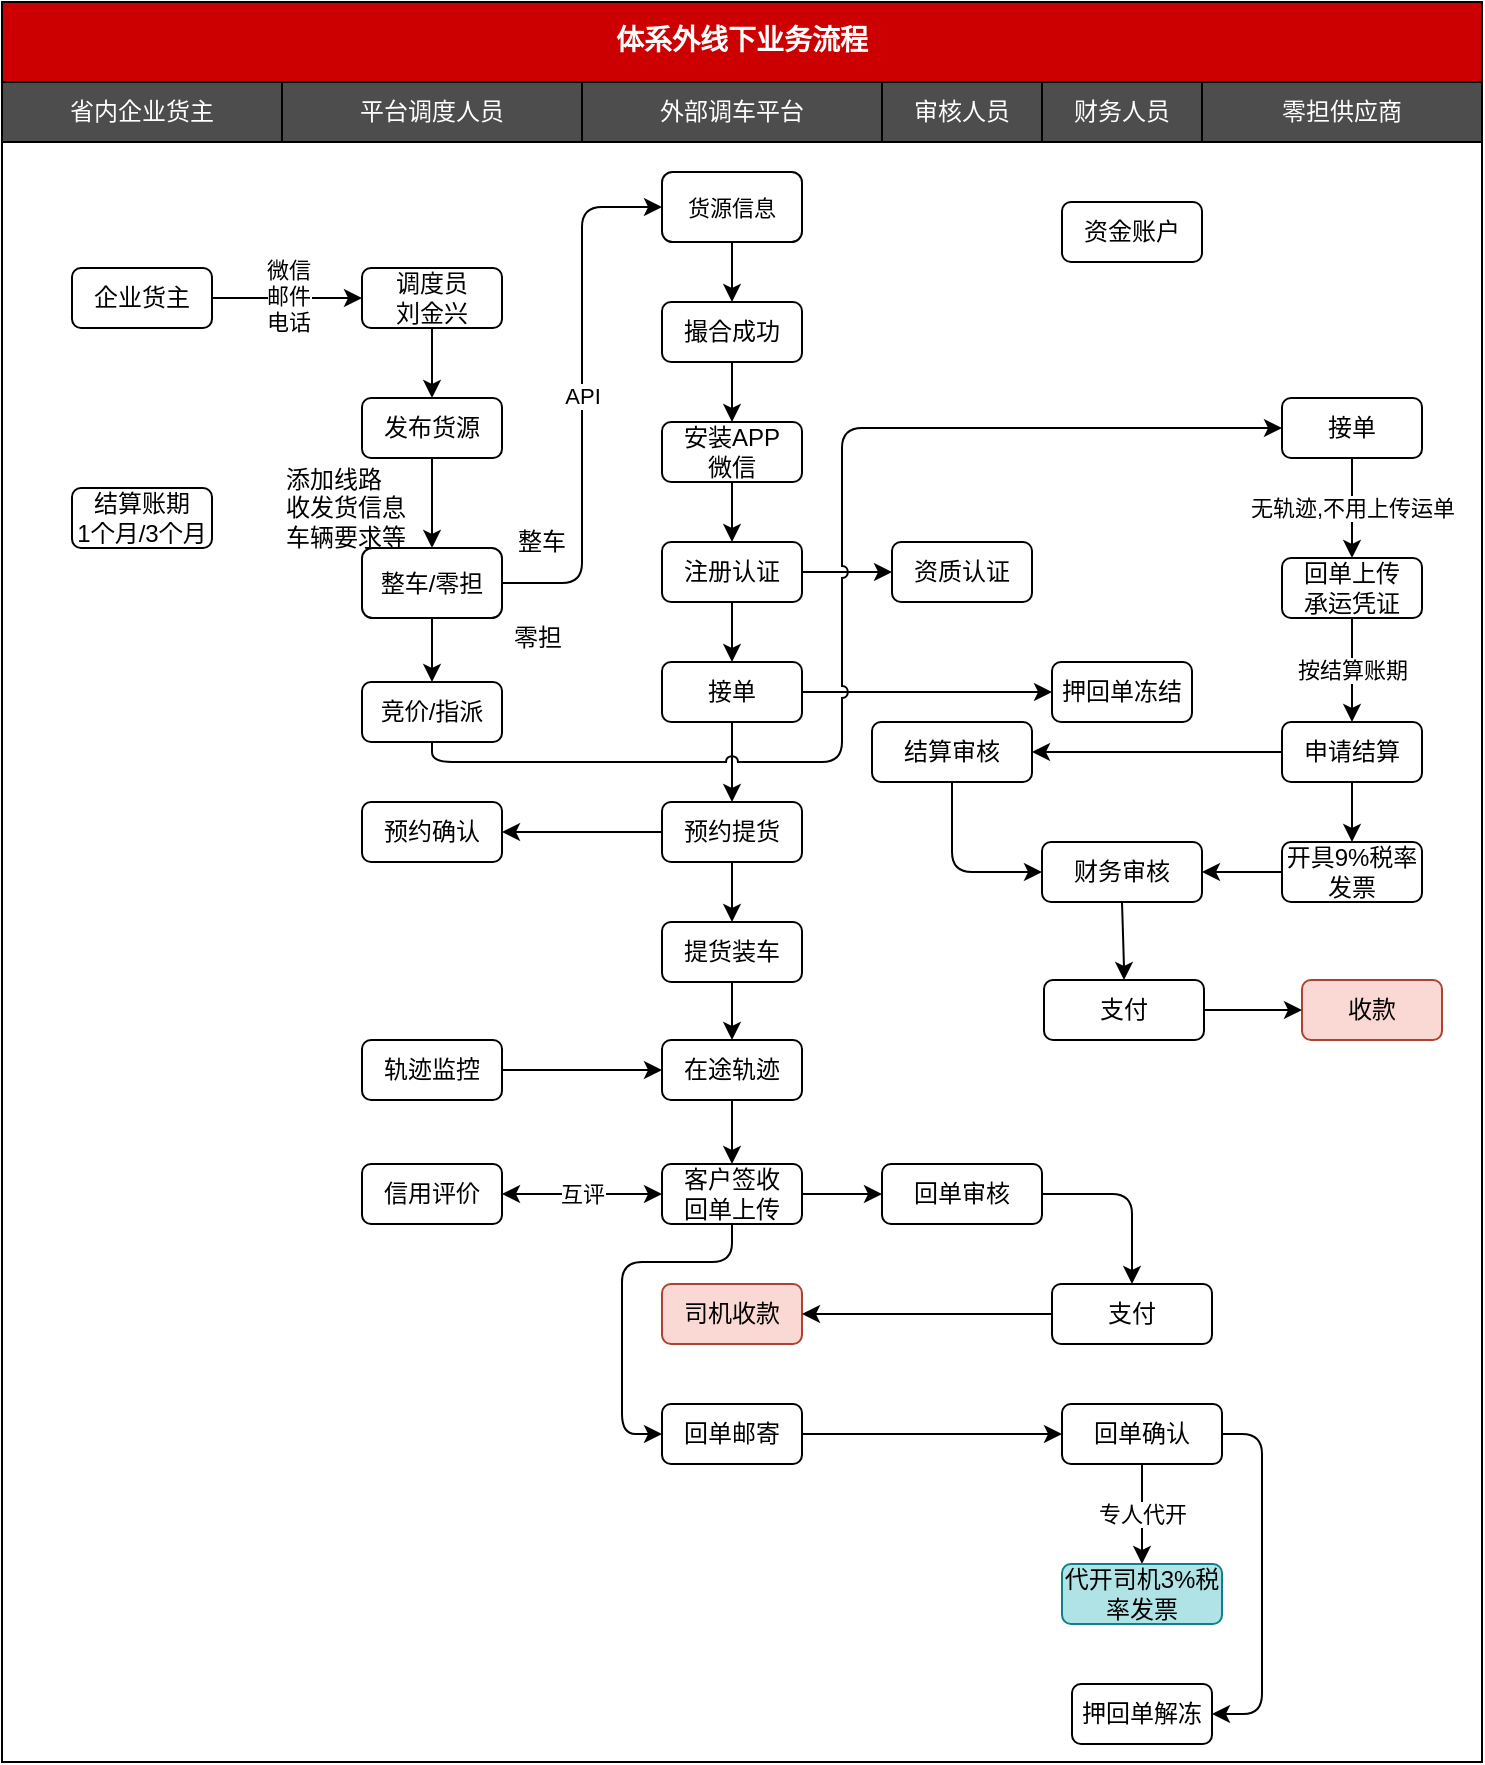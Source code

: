 <mxfile version="12.4.7" type="github">
  <diagram id="GqhF5LSO889hNfZmh-d_" name="第 1 页">
    <mxGraphModel dx="854" dy="478" grid="1" gridSize="10" guides="1" tooltips="1" connect="1" arrows="1" fold="1" page="1" pageScale="1" pageWidth="827" pageHeight="1169" math="0" shadow="0">
      <root>
        <mxCell id="0"/>
        <mxCell id="1" parent="0"/>
        <mxCell id="aDIp891v4BjhqhOBZq3--1" value="" style="rounded=0;whiteSpace=wrap;html=1;fontFamily=Courier New;fontColor=#000000;" vertex="1" parent="1">
          <mxGeometry x="60" y="120" width="740" height="810" as="geometry"/>
        </mxCell>
        <mxCell id="aDIp891v4BjhqhOBZq3--2" value="平台调度人员" style="rounded=0;whiteSpace=wrap;html=1;fillColor=#4D4D4D;fontColor=#FFFFFF;" vertex="1" parent="1">
          <mxGeometry x="200" y="90" width="150" height="30" as="geometry"/>
        </mxCell>
        <mxCell id="aDIp891v4BjhqhOBZq3--3" value="&lt;span style=&quot;white-space: normal&quot;&gt;外部调车平台&lt;/span&gt;" style="rounded=0;whiteSpace=wrap;html=1;fillColor=#4D4D4D;fontColor=#FFFFFF;" vertex="1" parent="1">
          <mxGeometry x="350" y="90" width="150" height="30" as="geometry"/>
        </mxCell>
        <mxCell id="aDIp891v4BjhqhOBZq3--4" value="审核人员" style="rounded=0;whiteSpace=wrap;html=1;fillColor=#4D4D4D;fontColor=#FFFFFF;" vertex="1" parent="1">
          <mxGeometry x="500" y="90" width="80" height="30" as="geometry"/>
        </mxCell>
        <mxCell id="aDIp891v4BjhqhOBZq3--5" value="体系外线下业务流程" style="rounded=0;whiteSpace=wrap;html=1;fillColor=#CC0000;fontColor=#FFFFFF;fontSize=14;fontStyle=1;fontFamily=Courier New;" vertex="1" parent="1">
          <mxGeometry x="60" y="50" width="740" height="40" as="geometry"/>
        </mxCell>
        <mxCell id="aDIp891v4BjhqhOBZq3--6" value="企业货主" style="rounded=1;whiteSpace=wrap;html=1;" vertex="1" parent="1">
          <mxGeometry x="95" y="183" width="70" height="30" as="geometry"/>
        </mxCell>
        <mxCell id="aDIp891v4BjhqhOBZq3--7" value="省内企业货主" style="rounded=0;whiteSpace=wrap;html=1;fillColor=#4D4D4D;fontColor=#FFFFFF;" vertex="1" parent="1">
          <mxGeometry x="60" y="90" width="140" height="30" as="geometry"/>
        </mxCell>
        <mxCell id="aDIp891v4BjhqhOBZq3--59" style="edgeStyle=orthogonalEdgeStyle;rounded=0;orthogonalLoop=1;jettySize=auto;html=1;entryX=0.5;entryY=0;entryDx=0;entryDy=0;" edge="1" parent="1" source="aDIp891v4BjhqhOBZq3--11" target="aDIp891v4BjhqhOBZq3--58">
          <mxGeometry relative="1" as="geometry"/>
        </mxCell>
        <mxCell id="aDIp891v4BjhqhOBZq3--11" value="调度员&lt;br&gt;刘金兴" style="rounded=1;whiteSpace=wrap;html=1;" vertex="1" parent="1">
          <mxGeometry x="240" y="183" width="70" height="30" as="geometry"/>
        </mxCell>
        <mxCell id="aDIp891v4BjhqhOBZq3--12" value="零担供应商" style="rounded=0;whiteSpace=wrap;html=1;fillColor=#4D4D4D;fontColor=#FFFFFF;" vertex="1" parent="1">
          <mxGeometry x="660" y="90" width="140" height="30" as="geometry"/>
        </mxCell>
        <mxCell id="aDIp891v4BjhqhOBZq3--13" value="微信&lt;br&gt;邮件&lt;br&gt;电话" style="edgeStyle=orthogonalEdgeStyle;rounded=1;orthogonalLoop=1;jettySize=auto;html=1;strokeWidth=1;fontFamily=Courier New;fontColor=#000000;entryX=0;entryY=0.5;entryDx=0;entryDy=0;exitX=1;exitY=0.5;exitDx=0;exitDy=0;strokeColor=#000000;" edge="1" parent="1" source="aDIp891v4BjhqhOBZq3--6" target="aDIp891v4BjhqhOBZq3--11">
          <mxGeometry relative="1" as="geometry">
            <Array as="points">
              <mxPoint x="230" y="198"/>
              <mxPoint x="230" y="198"/>
            </Array>
          </mxGeometry>
        </mxCell>
        <mxCell id="aDIp891v4BjhqhOBZq3--14" value="按结算账期" style="edgeStyle=orthogonalEdgeStyle;rounded=1;comic=0;jumpStyle=gap;jumpSize=6;orthogonalLoop=1;jettySize=auto;html=1;shadow=0;exitX=0.5;exitY=1;exitDx=0;exitDy=0;" edge="1" parent="1" source="aDIp891v4BjhqhOBZq3--98" target="aDIp891v4BjhqhOBZq3--19">
          <mxGeometry relative="1" as="geometry">
            <mxPoint x="735" y="340" as="sourcePoint"/>
          </mxGeometry>
        </mxCell>
        <mxCell id="aDIp891v4BjhqhOBZq3--136" style="edgeStyle=orthogonalEdgeStyle;rounded=1;jumpStyle=arc;orthogonalLoop=1;jettySize=auto;html=1;entryX=1;entryY=0.5;entryDx=0;entryDy=0;" edge="1" parent="1" source="aDIp891v4BjhqhOBZq3--19" target="aDIp891v4BjhqhOBZq3--25">
          <mxGeometry relative="1" as="geometry"/>
        </mxCell>
        <mxCell id="aDIp891v4BjhqhOBZq3--145" style="edgeStyle=orthogonalEdgeStyle;rounded=1;jumpStyle=arc;orthogonalLoop=1;jettySize=auto;html=1;" edge="1" parent="1" source="aDIp891v4BjhqhOBZq3--19" target="aDIp891v4BjhqhOBZq3--140">
          <mxGeometry relative="1" as="geometry"/>
        </mxCell>
        <mxCell id="aDIp891v4BjhqhOBZq3--19" value="申请结算" style="rounded=1;whiteSpace=wrap;html=1;" vertex="1" parent="1">
          <mxGeometry x="700" y="410" width="70" height="30" as="geometry"/>
        </mxCell>
        <mxCell id="aDIp891v4BjhqhOBZq3--138" style="edgeStyle=orthogonalEdgeStyle;rounded=1;jumpStyle=arc;orthogonalLoop=1;jettySize=auto;html=1;entryX=0;entryY=0.5;entryDx=0;entryDy=0;exitX=0.5;exitY=1;exitDx=0;exitDy=0;" edge="1" parent="1" source="aDIp891v4BjhqhOBZq3--25" target="aDIp891v4BjhqhOBZq3--37">
          <mxGeometry relative="1" as="geometry"/>
        </mxCell>
        <mxCell id="aDIp891v4BjhqhOBZq3--25" value="结算审核" style="rounded=1;whiteSpace=wrap;html=1;" vertex="1" parent="1">
          <mxGeometry x="495" y="410" width="80" height="30" as="geometry"/>
        </mxCell>
        <mxCell id="aDIp891v4BjhqhOBZq3--26" value="结算账期&lt;br&gt;1个月/3个月" style="rounded=1;whiteSpace=wrap;html=1;" vertex="1" parent="1">
          <mxGeometry x="95" y="293" width="70" height="30" as="geometry"/>
        </mxCell>
        <mxCell id="aDIp891v4BjhqhOBZq3--69" style="edgeStyle=orthogonalEdgeStyle;rounded=1;orthogonalLoop=1;jettySize=auto;html=1;entryX=0.5;entryY=0;entryDx=0;entryDy=0;" edge="1" parent="1" source="aDIp891v4BjhqhOBZq3--30" target="aDIp891v4BjhqhOBZq3--68">
          <mxGeometry relative="1" as="geometry"/>
        </mxCell>
        <mxCell id="aDIp891v4BjhqhOBZq3--30" value="撮合成功" style="rounded=1;whiteSpace=wrap;html=1;" vertex="1" parent="1">
          <mxGeometry x="390" y="200" width="70" height="30" as="geometry"/>
        </mxCell>
        <mxCell id="aDIp891v4BjhqhOBZq3--104" style="edgeStyle=orthogonalEdgeStyle;rounded=1;orthogonalLoop=1;jettySize=auto;html=1;" edge="1" parent="1" source="aDIp891v4BjhqhOBZq3--32" target="aDIp891v4BjhqhOBZq3--74">
          <mxGeometry relative="1" as="geometry"/>
        </mxCell>
        <mxCell id="aDIp891v4BjhqhOBZq3--111" style="edgeStyle=orthogonalEdgeStyle;rounded=1;jumpStyle=arc;orthogonalLoop=1;jettySize=auto;html=1;entryX=0;entryY=0.5;entryDx=0;entryDy=0;" edge="1" parent="1" source="aDIp891v4BjhqhOBZq3--32" target="aDIp891v4BjhqhOBZq3--72">
          <mxGeometry relative="1" as="geometry"/>
        </mxCell>
        <mxCell id="aDIp891v4BjhqhOBZq3--32" value="注册认证" style="rounded=1;whiteSpace=wrap;html=1;" vertex="1" parent="1">
          <mxGeometry x="390" y="320" width="70" height="30" as="geometry"/>
        </mxCell>
        <mxCell id="aDIp891v4BjhqhOBZq3--70" style="edgeStyle=orthogonalEdgeStyle;rounded=1;orthogonalLoop=1;jettySize=auto;html=1;entryX=0;entryY=0.5;entryDx=0;entryDy=0;" edge="1" parent="1" source="aDIp891v4BjhqhOBZq3--35" target="aDIp891v4BjhqhOBZq3--44">
          <mxGeometry relative="1" as="geometry"/>
        </mxCell>
        <mxCell id="aDIp891v4BjhqhOBZq3--153" style="edgeStyle=orthogonalEdgeStyle;rounded=1;jumpStyle=arc;orthogonalLoop=1;jettySize=auto;html=1;entryX=0;entryY=0.5;entryDx=0;entryDy=0;startArrow=none;startFill=0;" edge="1" parent="1" source="aDIp891v4BjhqhOBZq3--35" target="aDIp891v4BjhqhOBZq3--47">
          <mxGeometry relative="1" as="geometry">
            <Array as="points">
              <mxPoint x="425" y="680"/>
              <mxPoint x="370" y="680"/>
              <mxPoint x="370" y="766"/>
            </Array>
          </mxGeometry>
        </mxCell>
        <mxCell id="aDIp891v4BjhqhOBZq3--35" value="客户签收&lt;br&gt;回单上传" style="rounded=1;whiteSpace=wrap;html=1;" vertex="1" parent="1">
          <mxGeometry x="390" y="631" width="70" height="30" as="geometry"/>
        </mxCell>
        <mxCell id="aDIp891v4BjhqhOBZq3--36" value="收款" style="rounded=1;whiteSpace=wrap;html=1;fillColor=#fad9d5;strokeColor=#ae4132;" vertex="1" parent="1">
          <mxGeometry x="710" y="539" width="70" height="30" as="geometry"/>
        </mxCell>
        <mxCell id="aDIp891v4BjhqhOBZq3--149" style="edgeStyle=orthogonalEdgeStyle;rounded=1;jumpStyle=arc;orthogonalLoop=1;jettySize=auto;html=1;" edge="1" parent="1" source="aDIp891v4BjhqhOBZq3--37" target="aDIp891v4BjhqhOBZq3--148">
          <mxGeometry relative="1" as="geometry"/>
        </mxCell>
        <mxCell id="aDIp891v4BjhqhOBZq3--37" value="财务审核" style="rounded=1;whiteSpace=wrap;html=1;" vertex="1" parent="1">
          <mxGeometry x="580" y="470" width="80" height="30" as="geometry"/>
        </mxCell>
        <mxCell id="aDIp891v4BjhqhOBZq3--61" value="API" style="edgeStyle=orthogonalEdgeStyle;rounded=1;orthogonalLoop=1;jettySize=auto;html=1;entryX=0;entryY=0.5;entryDx=0;entryDy=0;exitX=1;exitY=0.5;exitDx=0;exitDy=0;" edge="1" parent="1" source="aDIp891v4BjhqhOBZq3--38" target="aDIp891v4BjhqhOBZq3--62">
          <mxGeometry relative="1" as="geometry">
            <mxPoint x="700" y="155" as="targetPoint"/>
            <Array as="points">
              <mxPoint x="350" y="340"/>
              <mxPoint x="350" y="153"/>
            </Array>
          </mxGeometry>
        </mxCell>
        <mxCell id="aDIp891v4BjhqhOBZq3--121" style="edgeStyle=orthogonalEdgeStyle;rounded=1;jumpStyle=arc;orthogonalLoop=1;jettySize=auto;html=1;entryX=0.5;entryY=0;entryDx=0;entryDy=0;" edge="1" parent="1" source="aDIp891v4BjhqhOBZq3--38" target="aDIp891v4BjhqhOBZq3--120">
          <mxGeometry relative="1" as="geometry"/>
        </mxCell>
        <mxCell id="aDIp891v4BjhqhOBZq3--38" value="整车/零担" style="rounded=1;whiteSpace=wrap;html=1;" vertex="1" parent="1">
          <mxGeometry x="240" y="323" width="70" height="35" as="geometry"/>
        </mxCell>
        <mxCell id="aDIp891v4BjhqhOBZq3--115" style="edgeStyle=orthogonalEdgeStyle;rounded=1;jumpStyle=arc;orthogonalLoop=1;jettySize=auto;html=1;entryX=0.5;entryY=0;entryDx=0;entryDy=0;" edge="1" parent="1" source="aDIp891v4BjhqhOBZq3--44" target="aDIp891v4BjhqhOBZq3--88">
          <mxGeometry relative="1" as="geometry"/>
        </mxCell>
        <mxCell id="aDIp891v4BjhqhOBZq3--44" value="回单审核" style="rounded=1;whiteSpace=wrap;html=1;" vertex="1" parent="1">
          <mxGeometry x="500" y="631" width="80" height="30" as="geometry"/>
        </mxCell>
        <mxCell id="aDIp891v4BjhqhOBZq3--45" value="司机收款" style="rounded=1;whiteSpace=wrap;html=1;fillColor=#fad9d5;strokeColor=#ae4132;" vertex="1" parent="1">
          <mxGeometry x="390" y="691" width="70" height="30" as="geometry"/>
        </mxCell>
        <mxCell id="aDIp891v4BjhqhOBZq3--92" style="edgeStyle=orthogonalEdgeStyle;rounded=1;orthogonalLoop=1;jettySize=auto;html=1;entryX=0;entryY=0.5;entryDx=0;entryDy=0;" edge="1" parent="1" source="aDIp891v4BjhqhOBZq3--47" target="aDIp891v4BjhqhOBZq3--53">
          <mxGeometry relative="1" as="geometry"/>
        </mxCell>
        <mxCell id="aDIp891v4BjhqhOBZq3--47" value="回单邮寄" style="rounded=1;whiteSpace=wrap;html=1;" vertex="1" parent="1">
          <mxGeometry x="390" y="751" width="70" height="30" as="geometry"/>
        </mxCell>
        <mxCell id="aDIp891v4BjhqhOBZq3--52" value="专人代开" style="edgeStyle=orthogonalEdgeStyle;rounded=1;comic=0;jumpStyle=gap;jumpSize=6;orthogonalLoop=1;jettySize=auto;html=1;shadow=0;startArrow=none;startFill=0;strokeColor=#000000;" edge="1" parent="1" source="aDIp891v4BjhqhOBZq3--53" target="aDIp891v4BjhqhOBZq3--54">
          <mxGeometry relative="1" as="geometry"/>
        </mxCell>
        <mxCell id="aDIp891v4BjhqhOBZq3--94" style="edgeStyle=orthogonalEdgeStyle;rounded=1;orthogonalLoop=1;jettySize=auto;html=1;entryX=1;entryY=0.5;entryDx=0;entryDy=0;" edge="1" parent="1" source="aDIp891v4BjhqhOBZq3--53" target="aDIp891v4BjhqhOBZq3--93">
          <mxGeometry relative="1" as="geometry">
            <Array as="points">
              <mxPoint x="690" y="766"/>
              <mxPoint x="690" y="906"/>
            </Array>
          </mxGeometry>
        </mxCell>
        <mxCell id="aDIp891v4BjhqhOBZq3--53" value="回单确认" style="rounded=1;whiteSpace=wrap;html=1;" vertex="1" parent="1">
          <mxGeometry x="590" y="751" width="80" height="30" as="geometry"/>
        </mxCell>
        <mxCell id="aDIp891v4BjhqhOBZq3--54" value="代开司机3%税率发票" style="rounded=1;whiteSpace=wrap;html=1;fillColor=#b0e3e6;strokeColor=#0e8088;" vertex="1" parent="1">
          <mxGeometry x="590" y="831" width="80" height="30" as="geometry"/>
        </mxCell>
        <mxCell id="aDIp891v4BjhqhOBZq3--60" style="edgeStyle=orthogonalEdgeStyle;rounded=0;orthogonalLoop=1;jettySize=auto;html=1;entryX=0.5;entryY=0;entryDx=0;entryDy=0;" edge="1" parent="1" source="aDIp891v4BjhqhOBZq3--58" target="aDIp891v4BjhqhOBZq3--38">
          <mxGeometry relative="1" as="geometry"/>
        </mxCell>
        <mxCell id="aDIp891v4BjhqhOBZq3--58" value="发布货源" style="rounded=1;whiteSpace=wrap;html=1;" vertex="1" parent="1">
          <mxGeometry x="240" y="248" width="70" height="30" as="geometry"/>
        </mxCell>
        <mxCell id="aDIp891v4BjhqhOBZq3--65" style="edgeStyle=orthogonalEdgeStyle;rounded=1;orthogonalLoop=1;jettySize=auto;html=1;entryX=0.5;entryY=0;entryDx=0;entryDy=0;" edge="1" parent="1" source="aDIp891v4BjhqhOBZq3--62" target="aDIp891v4BjhqhOBZq3--30">
          <mxGeometry relative="1" as="geometry"/>
        </mxCell>
        <mxCell id="aDIp891v4BjhqhOBZq3--62" value="&lt;font face=&quot;courier new&quot;&gt;&lt;span style=&quot;font-size: 11px ; background-color: rgb(255 , 255 , 255)&quot;&gt;货源信息&lt;/span&gt;&lt;/font&gt;" style="rounded=1;whiteSpace=wrap;html=1;" vertex="1" parent="1">
          <mxGeometry x="390" y="135" width="70" height="35" as="geometry"/>
        </mxCell>
        <mxCell id="aDIp891v4BjhqhOBZq3--63" value="整车" style="text;html=1;strokeColor=none;fillColor=none;align=center;verticalAlign=middle;whiteSpace=wrap;rounded=0;" vertex="1" parent="1">
          <mxGeometry x="310" y="310" width="40" height="20" as="geometry"/>
        </mxCell>
        <mxCell id="aDIp891v4BjhqhOBZq3--71" style="edgeStyle=orthogonalEdgeStyle;rounded=1;orthogonalLoop=1;jettySize=auto;html=1;entryX=0.5;entryY=0;entryDx=0;entryDy=0;" edge="1" parent="1" source="aDIp891v4BjhqhOBZq3--68" target="aDIp891v4BjhqhOBZq3--32">
          <mxGeometry relative="1" as="geometry"/>
        </mxCell>
        <mxCell id="aDIp891v4BjhqhOBZq3--68" value="安装APP&lt;br&gt;微信" style="rounded=1;whiteSpace=wrap;html=1;" vertex="1" parent="1">
          <mxGeometry x="390" y="260" width="70" height="30" as="geometry"/>
        </mxCell>
        <mxCell id="aDIp891v4BjhqhOBZq3--72" value="资质认证" style="rounded=1;whiteSpace=wrap;html=1;" vertex="1" parent="1">
          <mxGeometry x="505" y="320" width="70" height="30" as="geometry"/>
        </mxCell>
        <mxCell id="aDIp891v4BjhqhOBZq3--77" value="" style="edgeStyle=orthogonalEdgeStyle;rounded=1;orthogonalLoop=1;jettySize=auto;html=1;" edge="1" parent="1" source="aDIp891v4BjhqhOBZq3--74" target="aDIp891v4BjhqhOBZq3--76">
          <mxGeometry relative="1" as="geometry"/>
        </mxCell>
        <mxCell id="aDIp891v4BjhqhOBZq3--81" style="edgeStyle=orthogonalEdgeStyle;rounded=1;orthogonalLoop=1;jettySize=auto;html=1;entryX=0;entryY=0.5;entryDx=0;entryDy=0;" edge="1" parent="1" source="aDIp891v4BjhqhOBZq3--74" target="aDIp891v4BjhqhOBZq3--80">
          <mxGeometry relative="1" as="geometry"/>
        </mxCell>
        <mxCell id="aDIp891v4BjhqhOBZq3--74" value="接单" style="rounded=1;whiteSpace=wrap;html=1;" vertex="1" parent="1">
          <mxGeometry x="390" y="380" width="70" height="30" as="geometry"/>
        </mxCell>
        <mxCell id="aDIp891v4BjhqhOBZq3--79" style="edgeStyle=orthogonalEdgeStyle;rounded=1;orthogonalLoop=1;jettySize=auto;html=1;entryX=1;entryY=0.5;entryDx=0;entryDy=0;" edge="1" parent="1" source="aDIp891v4BjhqhOBZq3--76" target="aDIp891v4BjhqhOBZq3--78">
          <mxGeometry relative="1" as="geometry"/>
        </mxCell>
        <mxCell id="aDIp891v4BjhqhOBZq3--83" style="edgeStyle=orthogonalEdgeStyle;rounded=1;orthogonalLoop=1;jettySize=auto;html=1;" edge="1" parent="1" source="aDIp891v4BjhqhOBZq3--76" target="aDIp891v4BjhqhOBZq3--82">
          <mxGeometry relative="1" as="geometry"/>
        </mxCell>
        <mxCell id="aDIp891v4BjhqhOBZq3--76" value="预约提货" style="rounded=1;whiteSpace=wrap;html=1;" vertex="1" parent="1">
          <mxGeometry x="390" y="450" width="70" height="30" as="geometry"/>
        </mxCell>
        <mxCell id="aDIp891v4BjhqhOBZq3--78" value="预约确认" style="rounded=1;whiteSpace=wrap;html=1;" vertex="1" parent="1">
          <mxGeometry x="240" y="450" width="70" height="30" as="geometry"/>
        </mxCell>
        <mxCell id="aDIp891v4BjhqhOBZq3--80" value="押回单冻结" style="rounded=1;whiteSpace=wrap;html=1;" vertex="1" parent="1">
          <mxGeometry x="585" y="380" width="70" height="30" as="geometry"/>
        </mxCell>
        <mxCell id="aDIp891v4BjhqhOBZq3--85" style="edgeStyle=orthogonalEdgeStyle;rounded=1;orthogonalLoop=1;jettySize=auto;html=1;" edge="1" parent="1" source="aDIp891v4BjhqhOBZq3--82" target="aDIp891v4BjhqhOBZq3--84">
          <mxGeometry relative="1" as="geometry"/>
        </mxCell>
        <mxCell id="aDIp891v4BjhqhOBZq3--82" value="提货装车" style="rounded=1;whiteSpace=wrap;html=1;" vertex="1" parent="1">
          <mxGeometry x="390" y="510" width="70" height="30" as="geometry"/>
        </mxCell>
        <mxCell id="aDIp891v4BjhqhOBZq3--87" style="edgeStyle=orthogonalEdgeStyle;rounded=1;orthogonalLoop=1;jettySize=auto;html=1;entryX=0.5;entryY=0;entryDx=0;entryDy=0;" edge="1" parent="1" source="aDIp891v4BjhqhOBZq3--84" target="aDIp891v4BjhqhOBZq3--35">
          <mxGeometry relative="1" as="geometry"/>
        </mxCell>
        <mxCell id="aDIp891v4BjhqhOBZq3--84" value="在途轨迹" style="rounded=1;whiteSpace=wrap;html=1;" vertex="1" parent="1">
          <mxGeometry x="390" y="569" width="70" height="30" as="geometry"/>
        </mxCell>
        <mxCell id="aDIp891v4BjhqhOBZq3--86" value="资金账户" style="rounded=1;whiteSpace=wrap;html=1;" vertex="1" parent="1">
          <mxGeometry x="590" y="150" width="70" height="30" as="geometry"/>
        </mxCell>
        <mxCell id="aDIp891v4BjhqhOBZq3--90" style="edgeStyle=orthogonalEdgeStyle;rounded=1;orthogonalLoop=1;jettySize=auto;html=1;" edge="1" parent="1" source="aDIp891v4BjhqhOBZq3--88" target="aDIp891v4BjhqhOBZq3--45">
          <mxGeometry relative="1" as="geometry"/>
        </mxCell>
        <mxCell id="aDIp891v4BjhqhOBZq3--88" value="支付" style="rounded=1;whiteSpace=wrap;html=1;" vertex="1" parent="1">
          <mxGeometry x="585" y="691" width="80" height="30" as="geometry"/>
        </mxCell>
        <mxCell id="aDIp891v4BjhqhOBZq3--93" value="押回单解冻" style="rounded=1;whiteSpace=wrap;html=1;" vertex="1" parent="1">
          <mxGeometry x="595" y="891" width="70" height="30" as="geometry"/>
        </mxCell>
        <mxCell id="aDIp891v4BjhqhOBZq3--97" value="添加线路&lt;br&gt;收发货信息&lt;br&gt;车辆要求等" style="text;html=1;" vertex="1" parent="1">
          <mxGeometry x="200" y="275" width="60" height="30" as="geometry"/>
        </mxCell>
        <mxCell id="aDIp891v4BjhqhOBZq3--98" value="回单上传&lt;br&gt;承运凭证" style="rounded=1;whiteSpace=wrap;html=1;" vertex="1" parent="1">
          <mxGeometry x="700" y="328" width="70" height="30" as="geometry"/>
        </mxCell>
        <mxCell id="aDIp891v4BjhqhOBZq3--99" value="无轨迹,不用上传运单" style="edgeStyle=orthogonalEdgeStyle;rounded=1;orthogonalLoop=1;jettySize=auto;html=1;entryX=0.5;entryY=0;entryDx=0;entryDy=0;" edge="1" parent="1" source="aDIp891v4BjhqhOBZq3--100" target="aDIp891v4BjhqhOBZq3--98">
          <mxGeometry relative="1" as="geometry"/>
        </mxCell>
        <mxCell id="aDIp891v4BjhqhOBZq3--100" value="接单" style="rounded=1;whiteSpace=wrap;html=1;" vertex="1" parent="1">
          <mxGeometry x="700" y="248" width="70" height="30" as="geometry"/>
        </mxCell>
        <mxCell id="aDIp891v4BjhqhOBZq3--108" value="零担" style="text;html=1;strokeColor=none;fillColor=none;align=center;verticalAlign=middle;whiteSpace=wrap;rounded=0;" vertex="1" parent="1">
          <mxGeometry x="308" y="358" width="40" height="20" as="geometry"/>
        </mxCell>
        <mxCell id="aDIp891v4BjhqhOBZq3--112" value="财务人员" style="rounded=0;whiteSpace=wrap;html=1;fillColor=#4D4D4D;fontColor=#FFFFFF;" vertex="1" parent="1">
          <mxGeometry x="580" y="90" width="80" height="30" as="geometry"/>
        </mxCell>
        <mxCell id="aDIp891v4BjhqhOBZq3--154" style="edgeStyle=orthogonalEdgeStyle;rounded=1;jumpStyle=arc;orthogonalLoop=1;jettySize=auto;html=1;entryX=0;entryY=0.5;entryDx=0;entryDy=0;startArrow=none;startFill=0;exitX=0.5;exitY=1;exitDx=0;exitDy=0;" edge="1" parent="1" source="aDIp891v4BjhqhOBZq3--120" target="aDIp891v4BjhqhOBZq3--100">
          <mxGeometry relative="1" as="geometry">
            <Array as="points">
              <mxPoint x="275" y="430"/>
              <mxPoint x="480" y="430"/>
              <mxPoint x="480" y="263"/>
            </Array>
          </mxGeometry>
        </mxCell>
        <mxCell id="aDIp891v4BjhqhOBZq3--120" value="竞价/指派" style="rounded=1;whiteSpace=wrap;html=1;" vertex="1" parent="1">
          <mxGeometry x="240" y="390" width="70" height="30" as="geometry"/>
        </mxCell>
        <mxCell id="aDIp891v4BjhqhOBZq3--133" style="edgeStyle=orthogonalEdgeStyle;rounded=1;jumpStyle=arc;orthogonalLoop=1;jettySize=auto;html=1;entryX=0;entryY=0.5;entryDx=0;entryDy=0;" edge="1" parent="1" source="aDIp891v4BjhqhOBZq3--130" target="aDIp891v4BjhqhOBZq3--84">
          <mxGeometry relative="1" as="geometry"/>
        </mxCell>
        <mxCell id="aDIp891v4BjhqhOBZq3--130" value="轨迹监控" style="rounded=1;whiteSpace=wrap;html=1;" vertex="1" parent="1">
          <mxGeometry x="240" y="569" width="70" height="30" as="geometry"/>
        </mxCell>
        <mxCell id="aDIp891v4BjhqhOBZq3--146" style="edgeStyle=orthogonalEdgeStyle;rounded=1;jumpStyle=arc;orthogonalLoop=1;jettySize=auto;html=1;entryX=1;entryY=0.5;entryDx=0;entryDy=0;" edge="1" parent="1" source="aDIp891v4BjhqhOBZq3--140" target="aDIp891v4BjhqhOBZq3--37">
          <mxGeometry relative="1" as="geometry"/>
        </mxCell>
        <mxCell id="aDIp891v4BjhqhOBZq3--140" value="开具9%税率发票" style="rounded=1;whiteSpace=wrap;html=1;" vertex="1" parent="1">
          <mxGeometry x="700" y="470" width="70" height="30" as="geometry"/>
        </mxCell>
        <mxCell id="aDIp891v4BjhqhOBZq3--150" style="edgeStyle=orthogonalEdgeStyle;rounded=1;jumpStyle=arc;orthogonalLoop=1;jettySize=auto;html=1;" edge="1" parent="1" source="aDIp891v4BjhqhOBZq3--148" target="aDIp891v4BjhqhOBZq3--36">
          <mxGeometry relative="1" as="geometry"/>
        </mxCell>
        <mxCell id="aDIp891v4BjhqhOBZq3--148" value="支付" style="rounded=1;whiteSpace=wrap;html=1;" vertex="1" parent="1">
          <mxGeometry x="581" y="539" width="80" height="30" as="geometry"/>
        </mxCell>
        <mxCell id="aDIp891v4BjhqhOBZq3--152" value="互评" style="edgeStyle=orthogonalEdgeStyle;rounded=1;jumpStyle=arc;orthogonalLoop=1;jettySize=auto;html=1;entryX=0;entryY=0.5;entryDx=0;entryDy=0;startArrow=classic;startFill=1;" edge="1" parent="1" source="aDIp891v4BjhqhOBZq3--151" target="aDIp891v4BjhqhOBZq3--35">
          <mxGeometry relative="1" as="geometry"/>
        </mxCell>
        <mxCell id="aDIp891v4BjhqhOBZq3--151" value="信用评价" style="rounded=1;whiteSpace=wrap;html=1;" vertex="1" parent="1">
          <mxGeometry x="240" y="631" width="70" height="30" as="geometry"/>
        </mxCell>
      </root>
    </mxGraphModel>
  </diagram>
</mxfile>
